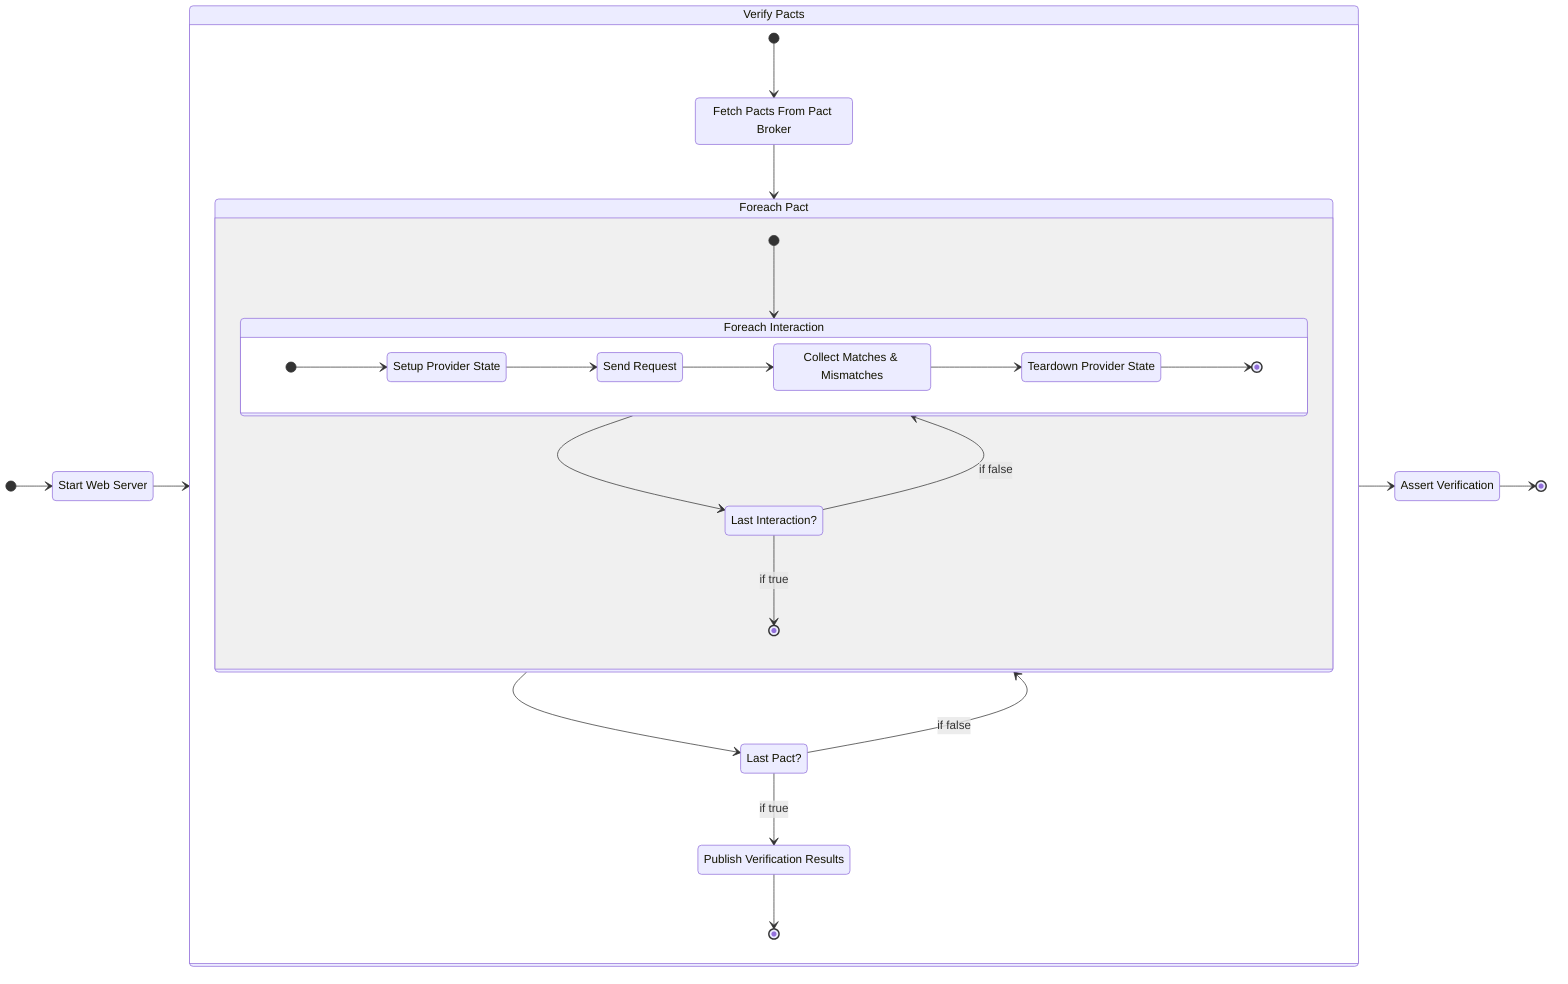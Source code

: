 stateDiagram-v2
    direction LR

    Start: Start Web Server
    Verify: Verify Pacts
    Assert: Assert Verification
    Fetch: Fetch Pacts From Pact Broker
    LoopPacts: Foreach Pact
    LastPact: Last Pact?
    LoopInteractions: Foreach Interaction
    LastInteraction: Last Interaction?
    Setup: Setup Provider State
    Send: Send Request
    Collect: Collect Matches & Mismatches
    Teardown: Teardown Provider State
    Publish: Publish Verification Results

    [*] --> Start
    Start --> Verify

    state Verify {
        [*] --> Fetch
        Fetch --> LoopPacts
        state LoopPacts {
            [*] --> LoopInteractions
            state LoopInteractions {
                direction LR

                [*] --> Setup
                Setup --> Send
                Send --> Collect
                Collect --> Teardown
                Teardown --> [*]
            }

            state LastInteraction <<choice>>
            LoopInteractions --> LastInteraction
            LastInteraction --> LoopInteractions: if false
            LastInteraction --> [*] : if true
        }

        state LastPact <<choice>>
        LoopPacts --> LastPact
        LastPact --> LoopPacts: if false
        LastPact --> Publish : if true

        Publish --> [*]
    }

    Verify --> Assert
    Assert --> [*]